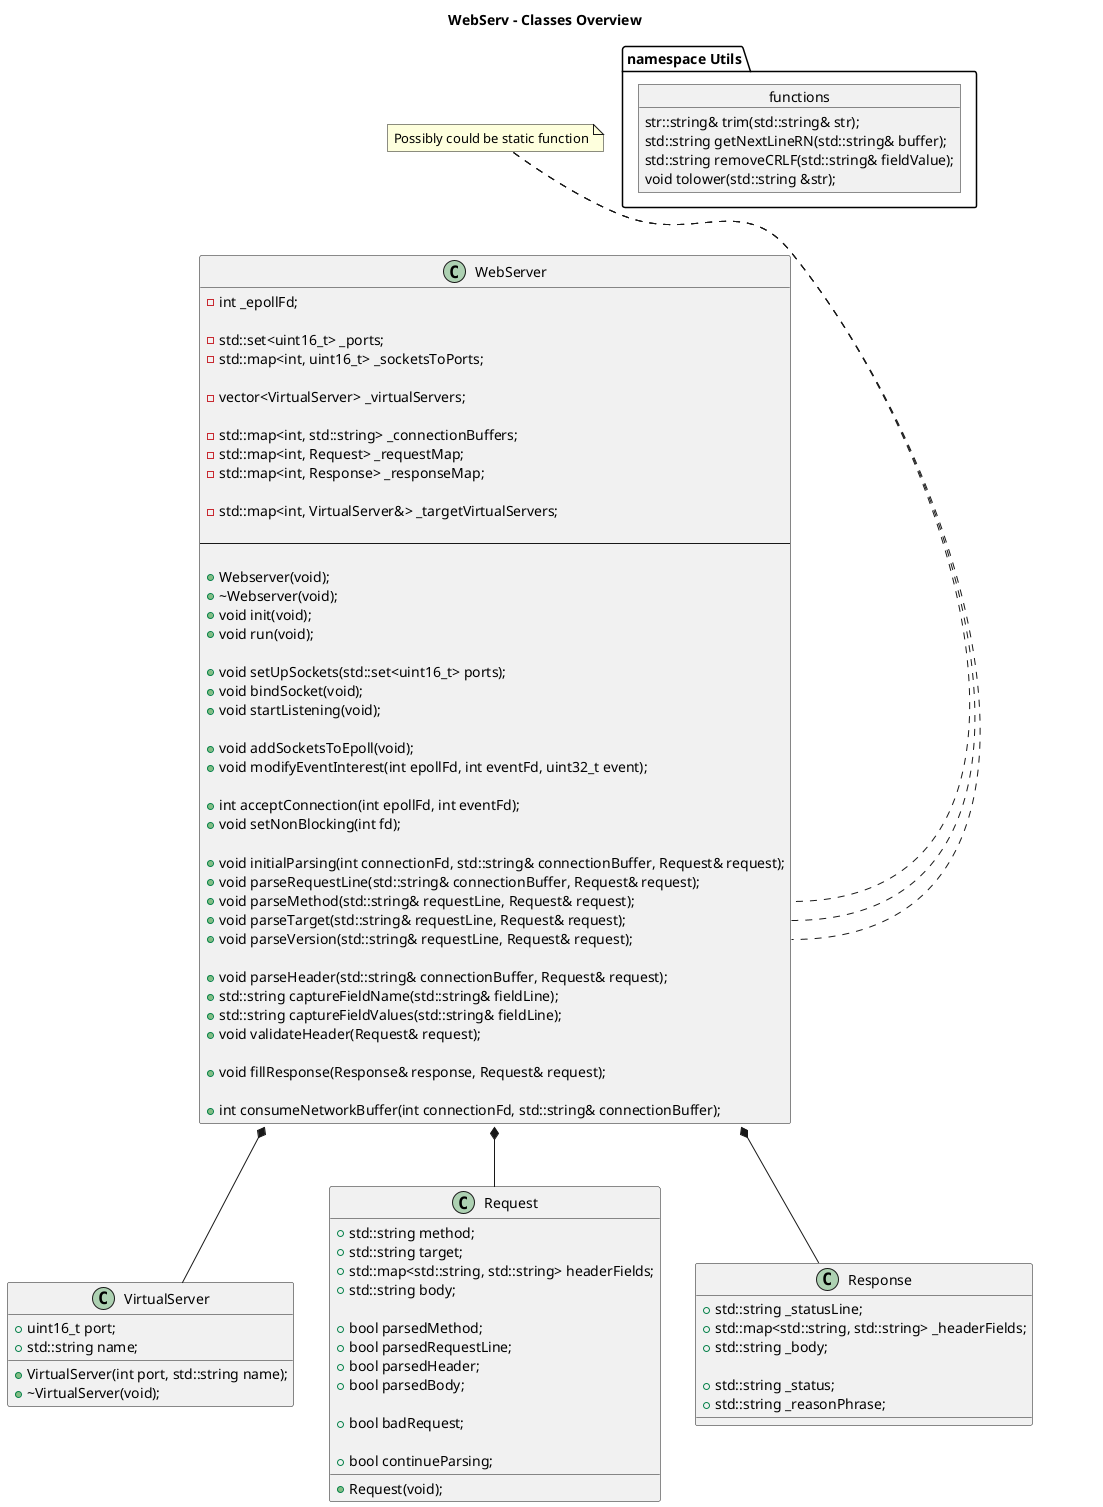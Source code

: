 @startuml

Title WebServ - Classes Overview

WebServer *-- VirtualServer
WebServer *-- Request
WebServer *-- Response

class WebServer
{
	-int _epollFd;

	-std::set<uint16_t> _ports;
	-std::map<int, uint16_t> _socketsToPorts;

	-vector<VirtualServer> _virtualServers;

	-std::map<int, std::string> _connectionBuffers;
	-std::map<int, Request> _requestMap;
	-std::map<int, Response> _responseMap;

	-std::map<int, VirtualServer&> _targetVirtualServers;

	--

	+Webserver(void);
	+\~Webserver(void);
	+void init(void);
	+void run(void);

	+void setUpSockets(std::set<uint16_t> ports);
	+void bindSocket(void);
	+void startListening(void);

	+void addSocketsToEpoll(void);
	+void modifyEventInterest(int epollFd, int eventFd, uint32_t event);

	+int acceptConnection(int epollFd, int eventFd);
	+void setNonBlocking(int fd);

	+void initialParsing(int connectionFd, std::string& connectionBuffer, Request& request);
	+void parseRequestLine(std::string& connectionBuffer, Request& request);
	+void parseMethod(std::string& requestLine, Request& request);
	+void parseTarget(std::string& requestLine, Request& request);
	+void parseVersion(std::string& requestLine, Request& request);

	+void parseHeader(std::string& connectionBuffer, Request& request);
	+std::string captureFieldName(std::string& fieldLine);
	+std::string captureFieldValues(std::string& fieldLine);
	+void validateHeader(Request& request);

	+void fillResponse(Response& response, Request& request);

	+int consumeNetworkBuffer(int connectionFd, std::string& connectionBuffer);
}

note "Possibly could be static function" as N1
N1  .. WebServer::parseMethod
N1  .. WebServer::parseTarget
N1  .. WebServer::parseVersion

class VirtualServer
{
	+uint16_t port;
	+std::string name;

	+VirtualServer(int port, std::string name);
	+\~VirtualServer(void);
}

class	Request
{
	+std::string method;
	+std::string target;
	+std::map<std::string, std::string> headerFields;
	+std::string body;

	+bool parsedMethod;
	+bool parsedRequestLine;
	+bool parsedHeader;
	+bool parsedBody;

	+bool badRequest;

	+bool continueParsing;

	+Request(void);
}

class	Response
{
	+std::string _statusLine;
	+std::map<std::string, std::string> _headerFields;
	+std::string _body;

	+std::string _status;
	+std::string _reasonPhrase;
}

package "namespace Utils"
{
	object functions{
		str::string& trim(std::string& str);
		std::string getNextLineRN(std::string& buffer);
		std::string removeCRLF(std::string& fieldValue);
		void tolower(std::string &str);
	}
}

@enduml
